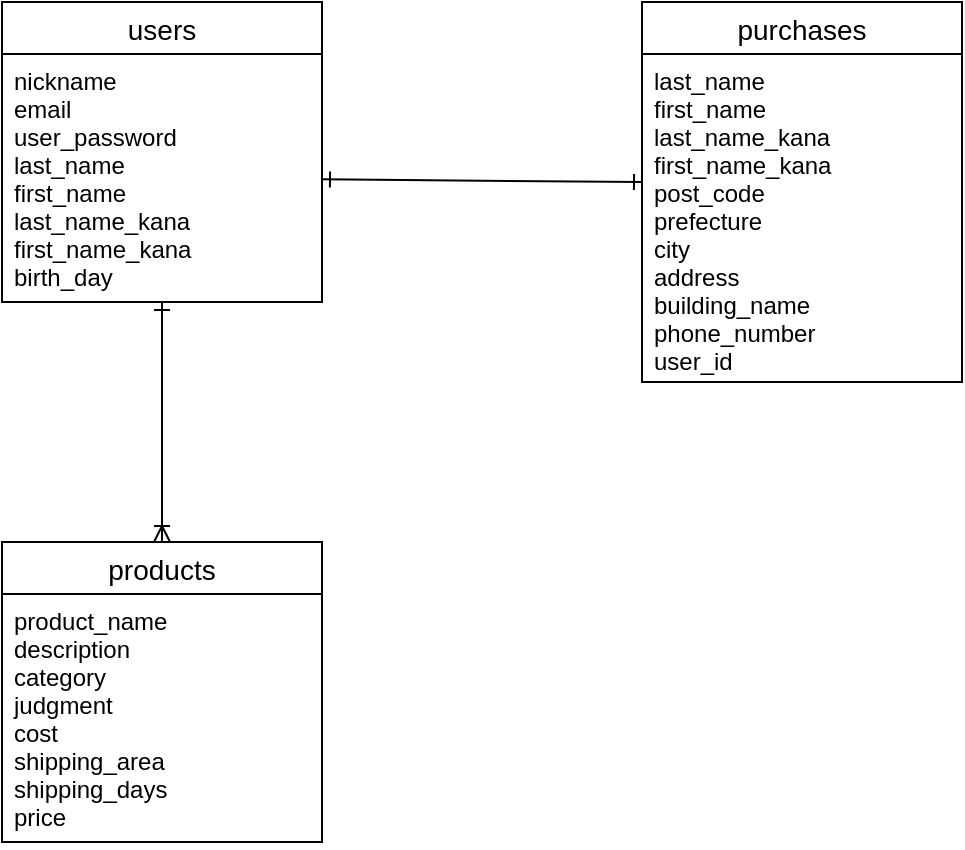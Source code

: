 <mxfile>
    <diagram id="IeSgSeHY5Pb2IfUueOOg" name="ページ1">
        <mxGraphModel dx="419" dy="473" grid="1" gridSize="10" guides="1" tooltips="1" connect="1" arrows="1" fold="1" page="1" pageScale="1" pageWidth="827" pageHeight="1169" math="0" shadow="0">
            <root>
                <mxCell id="0"/>
                <mxCell id="1" parent="0"/>
                <mxCell id="2" value="users" style="swimlane;fontStyle=0;childLayout=stackLayout;horizontal=1;startSize=26;horizontalStack=0;resizeParent=1;resizeParentMax=0;resizeLast=0;collapsible=1;marginBottom=0;align=center;fontSize=14;" vertex="1" parent="1">
                    <mxGeometry x="40" y="40" width="160" height="150" as="geometry"/>
                </mxCell>
                <mxCell id="3" value="nickname&#10;email&#10;user_password&#10;last_name&#10;first_name&#10;last_name_kana&#10;first_name_kana&#10;birth_day&#10;" style="text;strokeColor=none;fillColor=none;spacingLeft=4;spacingRight=4;overflow=hidden;rotatable=0;points=[[0,0.5],[1,0.5]];portConstraint=eastwest;fontSize=12;" vertex="1" parent="2">
                    <mxGeometry y="26" width="160" height="124" as="geometry"/>
                </mxCell>
                <mxCell id="6" value="purchases" style="swimlane;fontStyle=0;childLayout=stackLayout;horizontal=1;startSize=26;horizontalStack=0;resizeParent=1;resizeParentMax=0;resizeLast=0;collapsible=1;marginBottom=0;align=center;fontSize=14;" vertex="1" parent="1">
                    <mxGeometry x="360" y="40" width="160" height="190" as="geometry"/>
                </mxCell>
                <mxCell id="7" value="last_name&#10;first_name&#10;last_name_kana&#10;first_name_kana&#10;post_code&#10;prefecture&#10;city&#10;address&#10;building_name&#10;phone_number&#10;user_id" style="text;strokeColor=none;fillColor=none;spacingLeft=4;spacingRight=4;overflow=hidden;rotatable=0;points=[[0,0.5],[1,0.5]];portConstraint=eastwest;fontSize=12;" vertex="1" parent="6">
                    <mxGeometry y="26" width="160" height="164" as="geometry"/>
                </mxCell>
                <mxCell id="10" value="products" style="swimlane;fontStyle=0;childLayout=stackLayout;horizontal=1;startSize=26;horizontalStack=0;resizeParent=1;resizeParentMax=0;resizeLast=0;collapsible=1;marginBottom=0;align=center;fontSize=14;" vertex="1" parent="1">
                    <mxGeometry x="40" y="310" width="160" height="150" as="geometry"/>
                </mxCell>
                <mxCell id="11" value="product_name&#10;description&#10;category&#10;judgment&#10;cost&#10;shipping_area&#10;shipping_days&#10;price" style="text;strokeColor=none;fillColor=none;spacingLeft=4;spacingRight=4;overflow=hidden;rotatable=0;points=[[0,0.5],[1,0.5]];portConstraint=eastwest;fontSize=12;" vertex="1" parent="10">
                    <mxGeometry y="26" width="160" height="124" as="geometry"/>
                </mxCell>
                <mxCell id="16" value="" style="fontSize=12;html=1;endArrow=ERoneToMany;entryX=0.5;entryY=0;entryDx=0;entryDy=0;startArrow=ERone;startFill=0;" edge="1" parent="1" source="3" target="10">
                    <mxGeometry width="100" height="100" relative="1" as="geometry">
                        <mxPoint x="150" y="240" as="sourcePoint"/>
                        <mxPoint x="127" y="310" as="targetPoint"/>
                    </mxGeometry>
                </mxCell>
                <mxCell id="21" value="" style="fontSize=12;html=1;endArrow=ERone;startArrow=ERone;startFill=0;endFill=0;" edge="1" parent="1" source="3">
                    <mxGeometry width="100" height="100" relative="1" as="geometry">
                        <mxPoint x="260" y="230" as="sourcePoint"/>
                        <mxPoint x="360" y="130" as="targetPoint"/>
                    </mxGeometry>
                </mxCell>
            </root>
        </mxGraphModel>
    </diagram>
</mxfile>